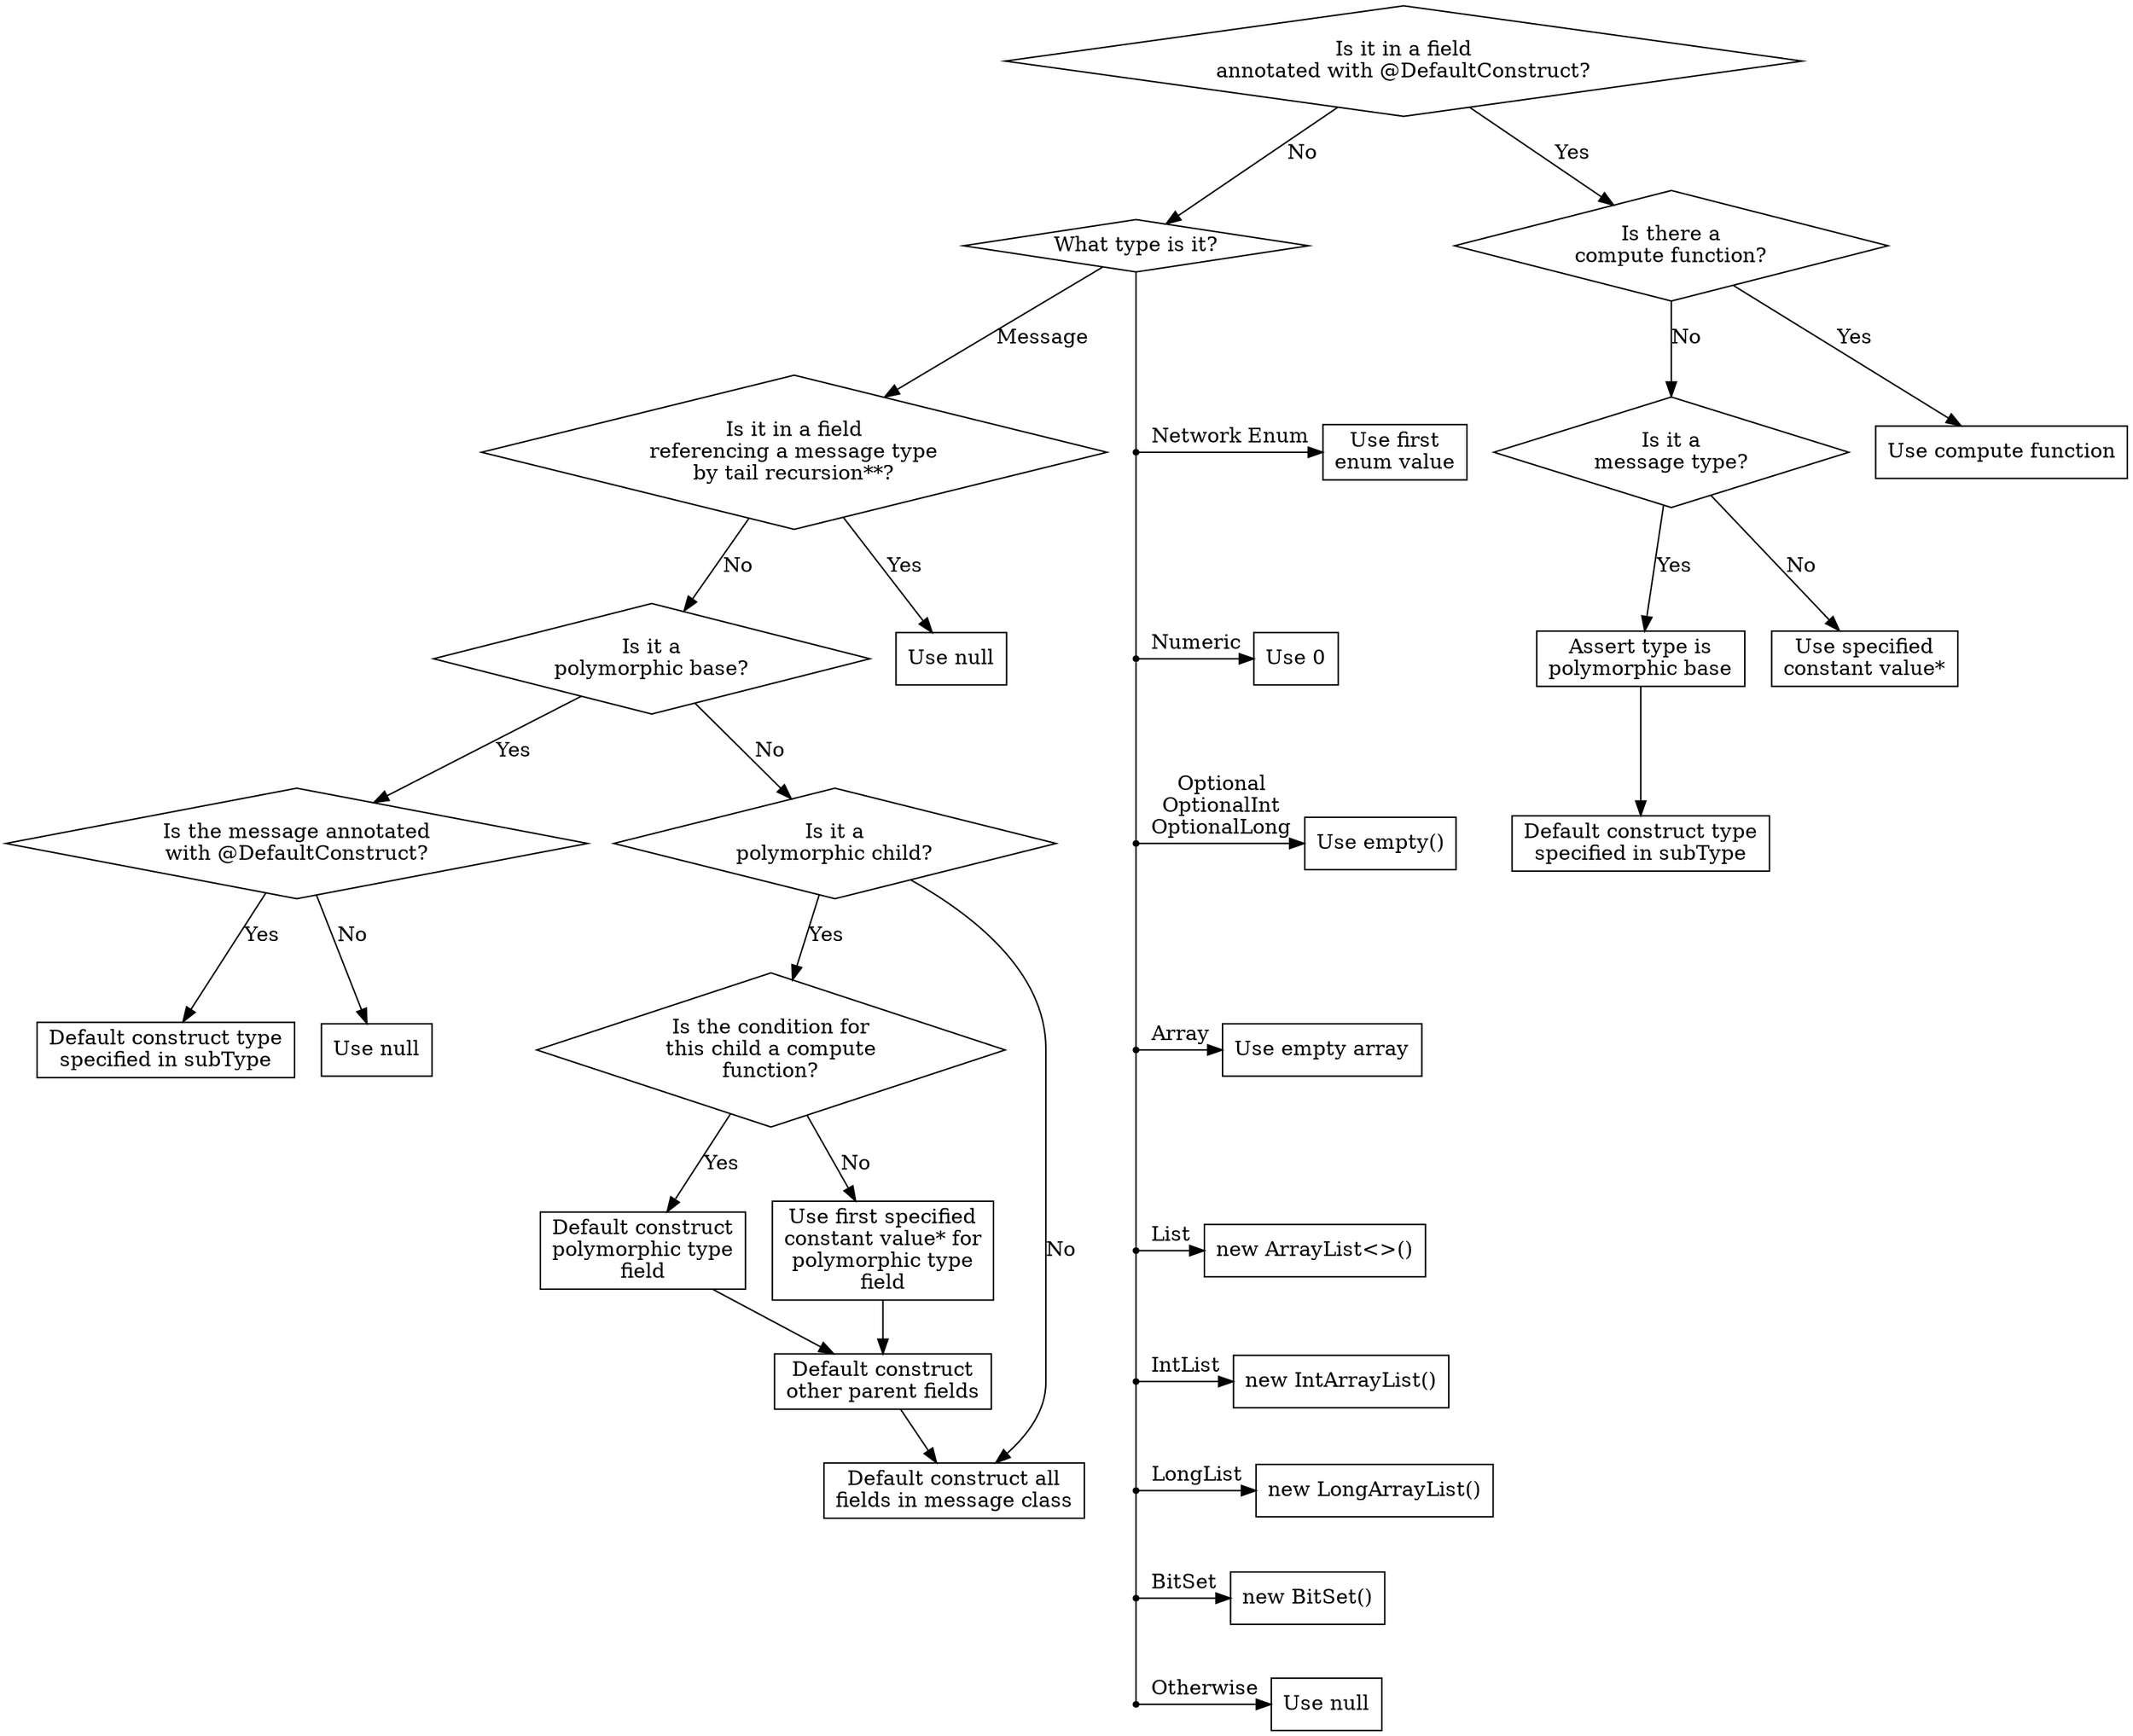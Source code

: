 digraph {
    subgraph {
        node [shape=diamond]
        IsAnnotatedField [label="Is it in a field\nannotated with @DefaultConstruct?"]
        WhatType [label="What type is it?"]
        FieldHasComputeFunction [label="Is there a\ncompute function?"]
        FieldIsMessageType [label="Is it a\nmessage type?"]

        IsInTailrec [label="Is it in a field\nreferencing a message type\nby tail recursion**?"]
        IsPolymorphicParent [label="Is it a\npolymorphic base?"]
        PolymorphicParentHasDefaultConstruct [label="Is the message annotated\nwith @DefaultConstruct?"]
        IsPolymorphicChild [label="Is it a\npolymorphic child?"]
        IsPolymorphicChildCompute [label="Is the condition for\nthis child a compute\nfunction?"]
    }

    subgraph {
        node [shape=box]
        FieldUseComputeFunction [label="Use compute function"]
        FieldAssertMessageTypeIsParent [label="Assert type is\npolymorphic base"]
        FieldUsePolymorphicSubtype [label="Default construct type\nspecified in subType"]
        FieldUseConstantValue [label="Use specified\nconstant value*"]

        UsePolymorphicSubtype [label="Default construct type\nspecified in subType"]
        DefaultConstructPolymorphicTypeField [label="Default construct\npolymorphic type\nfield"]
        PolymorphicTypeFieldConstant [label="Use first specified\nconstant value* for\npolymorphic type\nfield"]
        DefaultConstructOtherParentFields [label="Default construct\nother parent fields"]
        DefaultConstructFields [label="Default construct all\nfields in message class"]
    }

    subgraph {
        node [shape=box,label="Use null"]
        Null1
        Null2
    }

    IsAnnotatedField -> FieldHasComputeFunction [label="Yes"]
    FieldHasComputeFunction -> FieldUseComputeFunction [label="Yes"]
    FieldHasComputeFunction -> FieldIsMessageType [label="No"]
    FieldIsMessageType -> FieldAssertMessageTypeIsParent [label="Yes"]
    FieldAssertMessageTypeIsParent -> FieldUsePolymorphicSubtype
    FieldIsMessageType -> FieldUseConstantValue [label="No"]

    IsAnnotatedField -> WhatType [label="No"]

    WhatType -> IsInTailrec [label="Message"]
    IsInTailrec -> Null2 [label="Yes"]
    IsInTailrec -> IsPolymorphicParent [label="No"]
    IsPolymorphicParent -> PolymorphicParentHasDefaultConstruct [label="Yes"]
    PolymorphicParentHasDefaultConstruct -> UsePolymorphicSubtype [label="Yes"]
    PolymorphicParentHasDefaultConstruct -> Null1 [label="No"]
    IsPolymorphicParent -> IsPolymorphicChild [label="No"]
    IsPolymorphicChild -> IsPolymorphicChildCompute [label="Yes"]
    IsPolymorphicChildCompute -> DefaultConstructPolymorphicTypeField [label="Yes"]
    IsPolymorphicChildCompute -> PolymorphicTypeFieldConstant [label="No"]
    DefaultConstructPolymorphicTypeField -> DefaultConstructOtherParentFields
    PolymorphicTypeFieldConstant -> DefaultConstructOtherParentFields
    DefaultConstructOtherParentFields -> DefaultConstructFields
    IsPolymorphicChild -> DefaultConstructFields [label="No"]

    WhatType -> UseFirstEnumValueAttach [dir=none]
    subgraph {
        rank = same
        UseFirstEnumValueAttach [shape=point]
        UseFirstEnumValue [shape=box,label="Use first\nenum value"]
        UseFirstEnumValueAttach -> UseFirstEnumValue [label="Network Enum"]
    }
    UseFirstEnumValueAttach -> UseZeroAttach [dir=none]
    subgraph {
        rank = same
        UseZeroAttach [shape=point]
        UseZero [shape=box,label="Use 0"]
        UseZeroAttach -> UseZero [label="Numeric"]
    }
    UseZeroAttach -> UseOptionalEmptyAttach [dir=none]
    subgraph {
        rank = same
        UseOptionalEmptyAttach [shape=point]
        UseOptionalEmpty [shape=box,label="Use empty()"]
        UseOptionalEmptyAttach -> UseOptionalEmpty [label="Optional\nOptionalInt\nOptionalLong"]
    }
    UseOptionalEmptyAttach -> UseEmptyArrayAttach [dir=none]
    subgraph {
        rank = same
        UseEmptyArrayAttach [shape=point]
        UseEmptyArray [shape=box,label="Use empty array"]
        UseEmptyArrayAttach -> UseEmptyArray [label="Array"]
    }
    UseEmptyArrayAttach -> UseArrayListAttach [dir=none]
    subgraph {
        rank = same
        UseArrayListAttach [shape=point]
        UseArrayList [shape=box,label="new ArrayList<>()"]
        UseArrayListAttach -> UseArrayList [label="List"]
    }
    UseArrayListAttach -> UseIntArrayListAttach [dir=none]
    subgraph {
        rank = same
        UseIntArrayListAttach [shape=point]
        UseIntArrayList [shape=box,label = "new IntArrayList()"]
        UseIntArrayListAttach -> UseIntArrayList [label="IntList"]
    }
    UseIntArrayListAttach -> UseLongArrayListAttach [dir=none]
    subgraph {
        rank = same
        UseLongArrayListAttach [shape=point]
        UseLongArrayList [shape=box,label = "new LongArrayList()"]
        UseLongArrayListAttach -> UseLongArrayList [label="LongList"]
    }
    UseLongArrayListAttach -> UseBitSetAttach [dir=none]
    subgraph {
        rank = same
        UseBitSetAttach [shape=point]
        UseBitSet [shape=box,label = "new BitSet()"]
        UseBitSetAttach -> UseBitSet [label="BitSet"]
    }
    UseBitSetAttach -> OtherwiseAttach [dir=none]
    subgraph {
        rank = same
        OtherwiseAttach [shape=point]
        Otherwise [shape=box,label="Use null"]
        OtherwiseAttach -> Otherwise [label="Otherwise"]
    }

}
